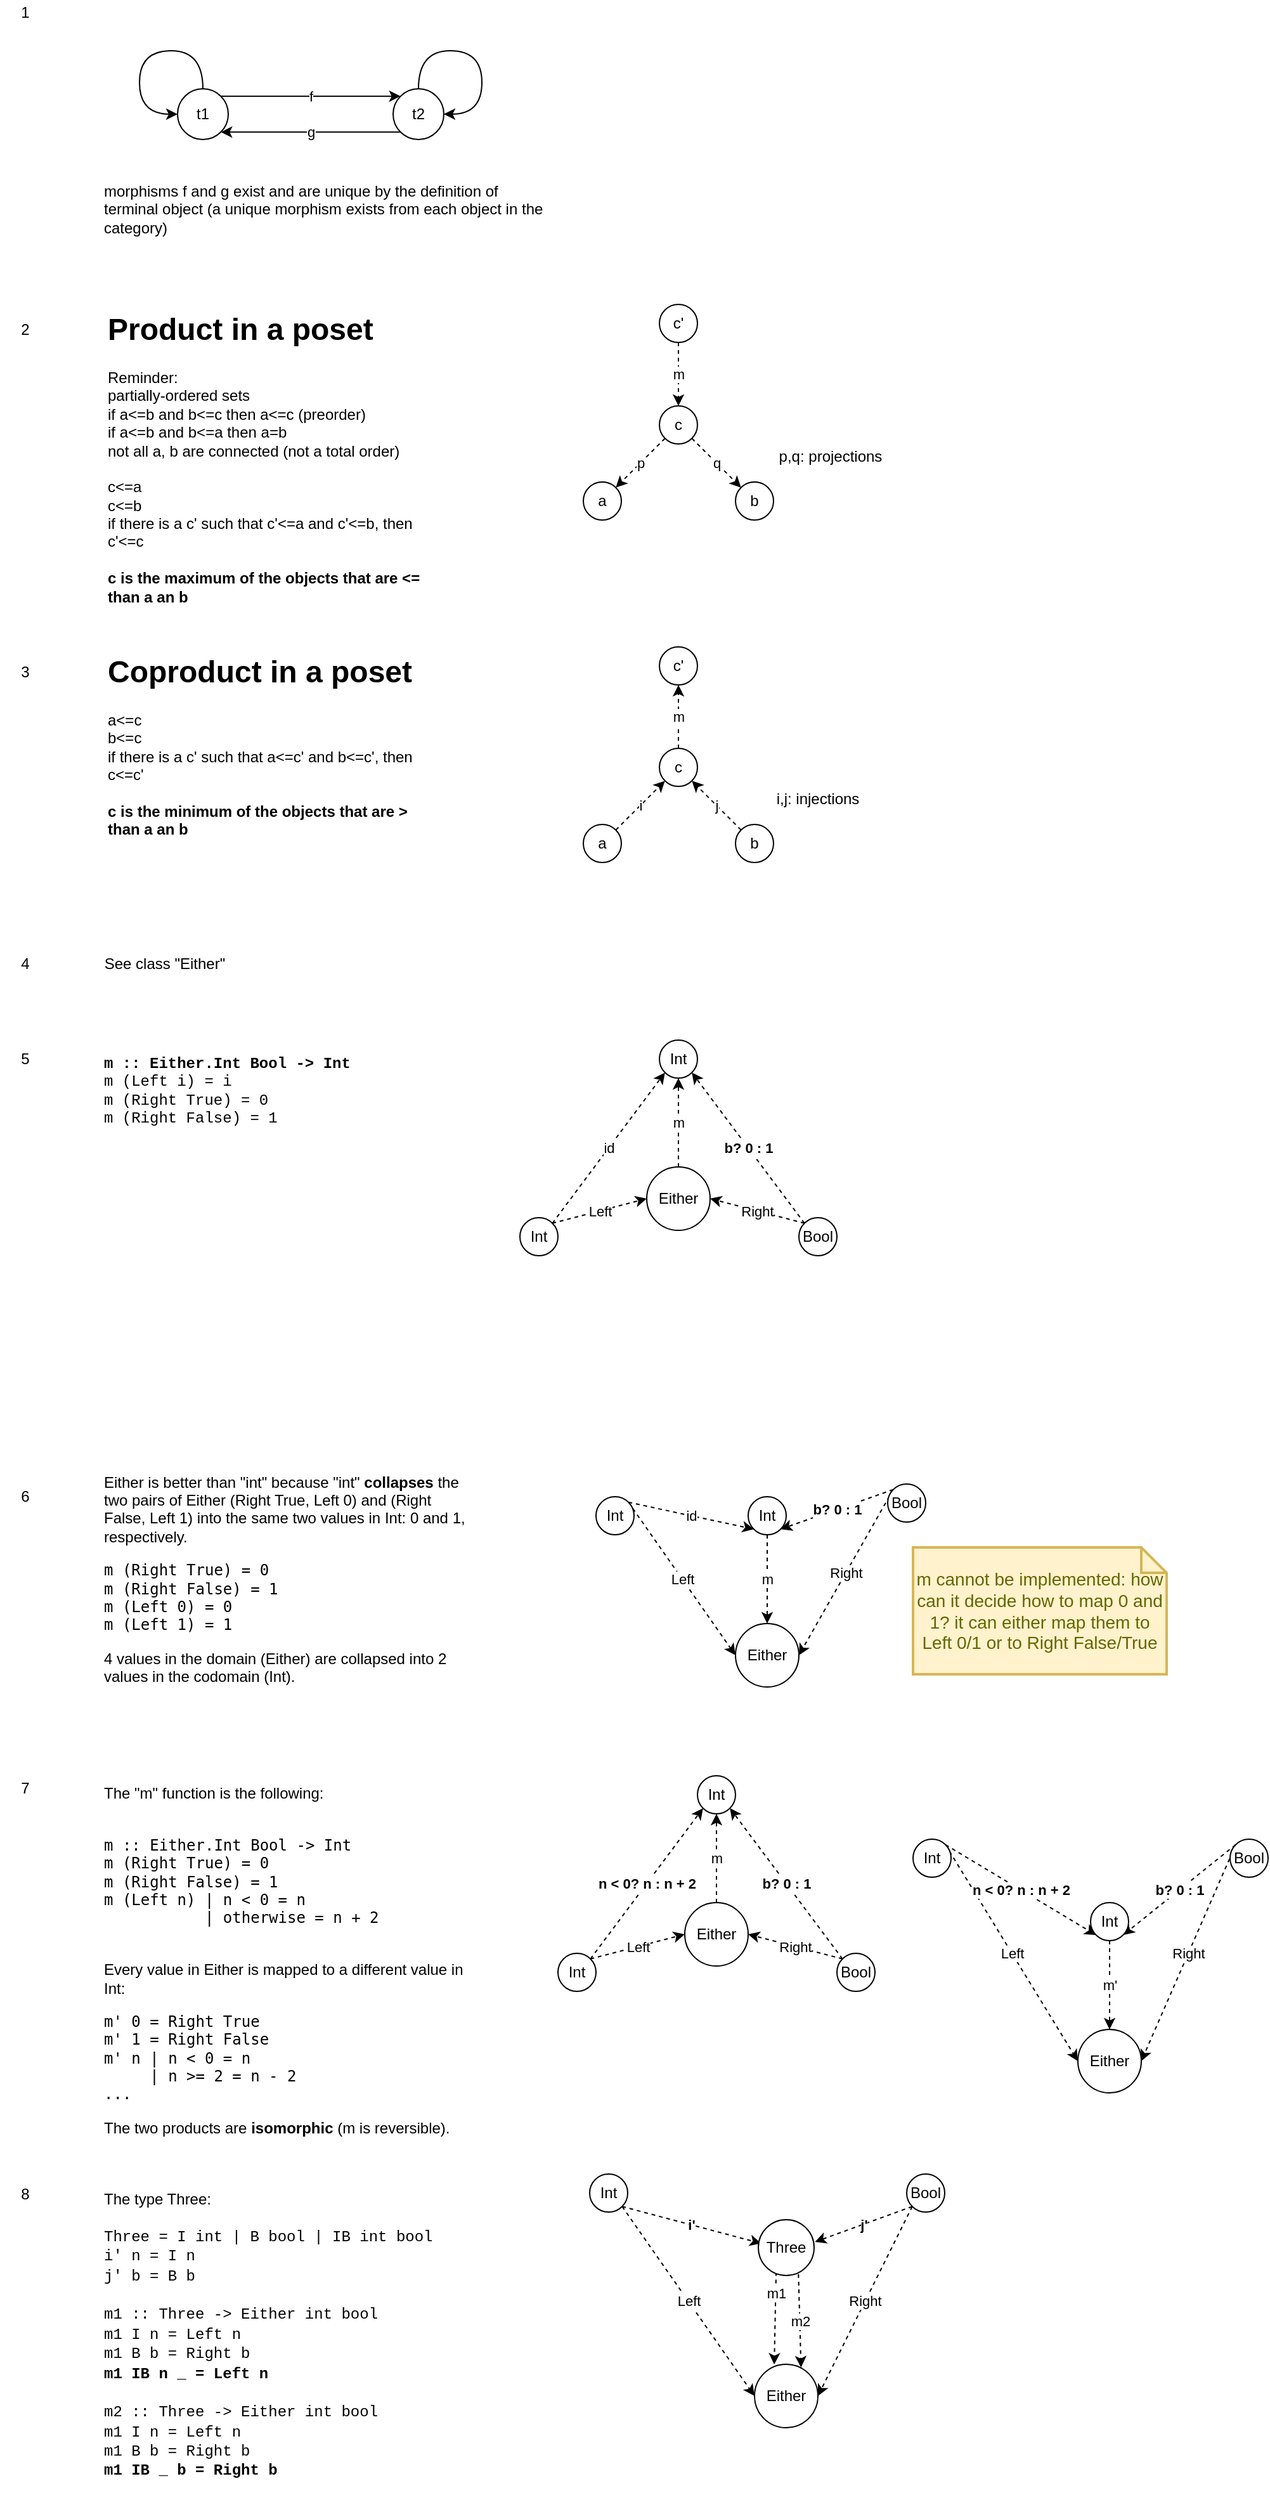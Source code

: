 <mxfile version="22.1.2" type="device">
  <diagram id="q5qS3_bCX6MHZmU_Dn63" name="Page-1">
    <mxGraphModel dx="823" dy="465" grid="1" gridSize="10" guides="1" tooltips="1" connect="1" arrows="1" fold="1" page="1" pageScale="1" pageWidth="827" pageHeight="1169" math="0" shadow="0">
      <root>
        <mxCell id="0" />
        <mxCell id="1" parent="0" />
        <mxCell id="oN7qF1cAjGM7p4Q8CCU1-1" value="1" style="text;html=1;strokeColor=none;fillColor=none;align=center;verticalAlign=middle;whiteSpace=wrap;rounded=0;" parent="1" vertex="1">
          <mxGeometry x="40" y="40" width="40" height="20" as="geometry" />
        </mxCell>
        <mxCell id="oN7qF1cAjGM7p4Q8CCU1-7" value="f" style="edgeStyle=orthogonalEdgeStyle;curved=1;orthogonalLoop=1;jettySize=auto;html=1;exitX=1;exitY=0;exitDx=0;exitDy=0;entryX=0;entryY=0;entryDx=0;entryDy=0;" parent="1" source="oN7qF1cAjGM7p4Q8CCU1-2" target="oN7qF1cAjGM7p4Q8CCU1-5" edge="1">
          <mxGeometry relative="1" as="geometry" />
        </mxCell>
        <mxCell id="oN7qF1cAjGM7p4Q8CCU1-2" value="t1" style="ellipse;whiteSpace=wrap;html=1;aspect=fixed;" parent="1" vertex="1">
          <mxGeometry x="180" y="110" width="40" height="40" as="geometry" />
        </mxCell>
        <mxCell id="oN7qF1cAjGM7p4Q8CCU1-4" style="edgeStyle=orthogonalEdgeStyle;orthogonalLoop=1;jettySize=auto;html=1;exitX=0.5;exitY=0;exitDx=0;exitDy=0;entryX=0;entryY=0.5;entryDx=0;entryDy=0;curved=1;" parent="1" source="oN7qF1cAjGM7p4Q8CCU1-2" target="oN7qF1cAjGM7p4Q8CCU1-2" edge="1">
          <mxGeometry relative="1" as="geometry">
            <Array as="points">
              <mxPoint x="200" y="80" />
              <mxPoint x="150" y="80" />
              <mxPoint x="150" y="130" />
            </Array>
          </mxGeometry>
        </mxCell>
        <mxCell id="oN7qF1cAjGM7p4Q8CCU1-8" value="g" style="edgeStyle=orthogonalEdgeStyle;curved=1;orthogonalLoop=1;jettySize=auto;html=1;exitX=0;exitY=1;exitDx=0;exitDy=0;entryX=1;entryY=1;entryDx=0;entryDy=0;" parent="1" source="oN7qF1cAjGM7p4Q8CCU1-5" target="oN7qF1cAjGM7p4Q8CCU1-2" edge="1">
          <mxGeometry relative="1" as="geometry" />
        </mxCell>
        <mxCell id="oN7qF1cAjGM7p4Q8CCU1-5" value="t2" style="ellipse;whiteSpace=wrap;html=1;aspect=fixed;" parent="1" vertex="1">
          <mxGeometry x="350" y="110" width="40" height="40" as="geometry" />
        </mxCell>
        <mxCell id="oN7qF1cAjGM7p4Q8CCU1-6" style="edgeStyle=orthogonalEdgeStyle;orthogonalLoop=1;jettySize=auto;html=1;exitX=0.5;exitY=0;exitDx=0;exitDy=0;entryX=1;entryY=0.5;entryDx=0;entryDy=0;curved=1;" parent="1" source="oN7qF1cAjGM7p4Q8CCU1-5" target="oN7qF1cAjGM7p4Q8CCU1-5" edge="1">
          <mxGeometry relative="1" as="geometry">
            <Array as="points">
              <mxPoint x="370" y="80" />
              <mxPoint x="420" y="80" />
              <mxPoint x="420" y="130" />
            </Array>
          </mxGeometry>
        </mxCell>
        <mxCell id="oN7qF1cAjGM7p4Q8CCU1-9" value="morphisms f and g exist and are unique by the definition of terminal object (a unique morphism exists from each object in the category)" style="text;html=1;strokeColor=none;fillColor=none;align=left;verticalAlign=middle;whiteSpace=wrap;rounded=0;" parent="1" vertex="1">
          <mxGeometry x="120" y="180" width="350" height="50" as="geometry" />
        </mxCell>
        <mxCell id="oN7qF1cAjGM7p4Q8CCU1-10" value="2" style="text;html=1;strokeColor=none;fillColor=none;align=center;verticalAlign=middle;whiteSpace=wrap;rounded=0;" parent="1" vertex="1">
          <mxGeometry x="40" y="290" width="40" height="20" as="geometry" />
        </mxCell>
        <mxCell id="oN7qF1cAjGM7p4Q8CCU1-11" value="&lt;h1&gt;Product in a poset&lt;/h1&gt;&lt;p&gt;Reminder:&lt;br&gt;partially-ordered sets&lt;br&gt;if a&amp;lt;=b and b&amp;lt;=c then a&amp;lt;=c (preorder)&lt;br&gt;if a&amp;lt;=b and b&amp;lt;=a then a=b&lt;br&gt;not all a, b are connected (not a total order)&lt;br&gt;&lt;br&gt;c&amp;lt;=a&lt;br&gt;c&amp;lt;=b&lt;br&gt;if there is a c&#39; such that c&#39;&amp;lt;=a and c&#39;&amp;lt;=b, then c&#39;&amp;lt;=c&lt;br&gt;&lt;br&gt;&lt;b&gt;c is the maximum of the objects that are &amp;lt;= than a an b&lt;/b&gt;&lt;/p&gt;" style="text;html=1;strokeColor=none;fillColor=none;spacing=5;spacingTop=-20;whiteSpace=wrap;overflow=hidden;rounded=0;align=left;" parent="1" vertex="1">
          <mxGeometry x="120" y="280" width="270" height="240" as="geometry" />
        </mxCell>
        <mxCell id="oN7qF1cAjGM7p4Q8CCU1-19" value="m" style="edgeStyle=none;rounded=0;orthogonalLoop=1;jettySize=auto;html=1;entryX=0.5;entryY=0;entryDx=0;entryDy=0;dashed=1;strokeColor=#000000;exitX=0.5;exitY=1;exitDx=0;exitDy=0;" parent="1" source="oN7qF1cAjGM7p4Q8CCU1-18" target="oN7qF1cAjGM7p4Q8CCU1-12" edge="1">
          <mxGeometry relative="1" as="geometry">
            <mxPoint x="610" y="310" as="sourcePoint" />
          </mxGeometry>
        </mxCell>
        <mxCell id="oN7qF1cAjGM7p4Q8CCU1-12" value="c" style="ellipse;whiteSpace=wrap;html=1;aspect=fixed;align=center;" parent="1" vertex="1">
          <mxGeometry x="560" y="360" width="30" height="30" as="geometry" />
        </mxCell>
        <mxCell id="oN7qF1cAjGM7p4Q8CCU1-16" value="q" style="edgeStyle=none;rounded=0;orthogonalLoop=1;jettySize=auto;html=1;entryX=0;entryY=0;entryDx=0;entryDy=0;strokeColor=#000000;dashed=1;exitX=1;exitY=1;exitDx=0;exitDy=0;" parent="1" source="oN7qF1cAjGM7p4Q8CCU1-12" target="oN7qF1cAjGM7p4Q8CCU1-13" edge="1">
          <mxGeometry relative="1" as="geometry">
            <mxPoint x="640" y="320" as="sourcePoint" />
          </mxGeometry>
        </mxCell>
        <mxCell id="oN7qF1cAjGM7p4Q8CCU1-13" value="b" style="ellipse;whiteSpace=wrap;html=1;aspect=fixed;align=center;" parent="1" vertex="1">
          <mxGeometry x="620" y="420" width="30" height="30" as="geometry" />
        </mxCell>
        <mxCell id="oN7qF1cAjGM7p4Q8CCU1-15" value="p" style="orthogonalLoop=1;jettySize=auto;html=1;entryX=1;entryY=0;entryDx=0;entryDy=0;rounded=0;dashed=1;exitX=0;exitY=1;exitDx=0;exitDy=0;" parent="1" source="oN7qF1cAjGM7p4Q8CCU1-12" target="oN7qF1cAjGM7p4Q8CCU1-14" edge="1">
          <mxGeometry relative="1" as="geometry">
            <mxPoint x="526" y="386" as="sourcePoint" />
          </mxGeometry>
        </mxCell>
        <mxCell id="oN7qF1cAjGM7p4Q8CCU1-14" value="a" style="ellipse;whiteSpace=wrap;html=1;aspect=fixed;align=center;" parent="1" vertex="1">
          <mxGeometry x="500" y="420" width="30" height="30" as="geometry" />
        </mxCell>
        <mxCell id="oN7qF1cAjGM7p4Q8CCU1-17" value="p,q: projections" style="text;html=1;strokeColor=none;fillColor=none;align=center;verticalAlign=middle;whiteSpace=wrap;rounded=0;" parent="1" vertex="1">
          <mxGeometry x="650" y="390" width="90" height="20" as="geometry" />
        </mxCell>
        <mxCell id="oN7qF1cAjGM7p4Q8CCU1-18" value="c&#39;" style="ellipse;whiteSpace=wrap;html=1;aspect=fixed;align=center;" parent="1" vertex="1">
          <mxGeometry x="560" y="280" width="30" height="30" as="geometry" />
        </mxCell>
        <mxCell id="oN7qF1cAjGM7p4Q8CCU1-22" value="3" style="text;html=1;strokeColor=none;fillColor=none;align=center;verticalAlign=middle;whiteSpace=wrap;rounded=0;" parent="1" vertex="1">
          <mxGeometry x="40" y="560" width="40" height="20" as="geometry" />
        </mxCell>
        <mxCell id="oN7qF1cAjGM7p4Q8CCU1-23" value="&lt;h1&gt;Coproduct in a poset&lt;/h1&gt;&lt;p&gt;a&amp;lt;=c&lt;br&gt;b&amp;lt;=c&lt;br&gt;if there is a c&#39; such that a&amp;lt;=c&#39; and b&amp;lt;=c&#39;, then c&amp;lt;=c&#39;&lt;br&gt;&lt;br&gt;&lt;b&gt;c is the minimum of the objects that are &amp;gt; than a an b&lt;/b&gt;&lt;/p&gt;" style="text;html=1;strokeColor=none;fillColor=none;spacing=5;spacingTop=-20;whiteSpace=wrap;overflow=hidden;rounded=0;align=left;" parent="1" vertex="1">
          <mxGeometry x="120" y="550" width="270" height="160" as="geometry" />
        </mxCell>
        <mxCell id="oN7qF1cAjGM7p4Q8CCU1-24" value="m" style="edgeStyle=none;rounded=0;orthogonalLoop=1;jettySize=auto;html=1;exitX=0.5;exitY=0;exitDx=0;exitDy=0;entryX=0.5;entryY=1;entryDx=0;entryDy=0;dashed=1;strokeColor=#000000;" parent="1" source="oN7qF1cAjGM7p4Q8CCU1-25" target="oN7qF1cAjGM7p4Q8CCU1-31" edge="1">
          <mxGeometry relative="1" as="geometry" />
        </mxCell>
        <mxCell id="oN7qF1cAjGM7p4Q8CCU1-25" value="c" style="ellipse;whiteSpace=wrap;html=1;aspect=fixed;align=center;" parent="1" vertex="1">
          <mxGeometry x="560" y="630" width="30" height="30" as="geometry" />
        </mxCell>
        <mxCell id="oN7qF1cAjGM7p4Q8CCU1-26" value="j" style="edgeStyle=none;rounded=0;orthogonalLoop=1;jettySize=auto;html=1;exitX=0;exitY=0;exitDx=0;exitDy=0;entryX=1;entryY=1;entryDx=0;entryDy=0;strokeColor=#000000;dashed=1;" parent="1" source="oN7qF1cAjGM7p4Q8CCU1-27" target="oN7qF1cAjGM7p4Q8CCU1-25" edge="1">
          <mxGeometry relative="1" as="geometry" />
        </mxCell>
        <mxCell id="oN7qF1cAjGM7p4Q8CCU1-27" value="b" style="ellipse;whiteSpace=wrap;html=1;aspect=fixed;align=center;" parent="1" vertex="1">
          <mxGeometry x="620" y="690" width="30" height="30" as="geometry" />
        </mxCell>
        <mxCell id="oN7qF1cAjGM7p4Q8CCU1-28" value="i" style="orthogonalLoop=1;jettySize=auto;html=1;exitX=1;exitY=0;exitDx=0;exitDy=0;entryX=0;entryY=1;entryDx=0;entryDy=0;rounded=0;dashed=1;" parent="1" source="oN7qF1cAjGM7p4Q8CCU1-29" target="oN7qF1cAjGM7p4Q8CCU1-25" edge="1">
          <mxGeometry relative="1" as="geometry" />
        </mxCell>
        <mxCell id="oN7qF1cAjGM7p4Q8CCU1-29" value="a" style="ellipse;whiteSpace=wrap;html=1;aspect=fixed;align=center;" parent="1" vertex="1">
          <mxGeometry x="500" y="690" width="30" height="30" as="geometry" />
        </mxCell>
        <mxCell id="oN7qF1cAjGM7p4Q8CCU1-30" value="i,j: injections" style="text;html=1;strokeColor=none;fillColor=none;align=center;verticalAlign=middle;whiteSpace=wrap;rounded=0;" parent="1" vertex="1">
          <mxGeometry x="650" y="660" width="70" height="20" as="geometry" />
        </mxCell>
        <mxCell id="oN7qF1cAjGM7p4Q8CCU1-31" value="c&#39;" style="ellipse;whiteSpace=wrap;html=1;aspect=fixed;align=center;" parent="1" vertex="1">
          <mxGeometry x="560" y="550" width="30" height="30" as="geometry" />
        </mxCell>
        <mxCell id="oN7qF1cAjGM7p4Q8CCU1-32" value="4" style="text;html=1;strokeColor=none;fillColor=none;align=center;verticalAlign=middle;whiteSpace=wrap;rounded=0;" parent="1" vertex="1">
          <mxGeometry x="40" y="790" width="40" height="20" as="geometry" />
        </mxCell>
        <mxCell id="oN7qF1cAjGM7p4Q8CCU1-33" value="See class &quot;Either&quot;" style="text;html=1;strokeColor=none;fillColor=none;align=center;verticalAlign=middle;whiteSpace=wrap;rounded=0;" parent="1" vertex="1">
          <mxGeometry x="120" y="790" width="100" height="20" as="geometry" />
        </mxCell>
        <mxCell id="oN7qF1cAjGM7p4Q8CCU1-50" value="m" style="edgeStyle=none;rounded=0;orthogonalLoop=1;jettySize=auto;html=1;exitX=0.5;exitY=0;exitDx=0;exitDy=0;entryX=0.5;entryY=1;entryDx=0;entryDy=0;dashed=1;strokeColor=#000000;" parent="1" source="oN7qF1cAjGM7p4Q8CCU1-51" target="oN7qF1cAjGM7p4Q8CCU1-57" edge="1">
          <mxGeometry relative="1" as="geometry" />
        </mxCell>
        <mxCell id="oN7qF1cAjGM7p4Q8CCU1-51" value="Either" style="ellipse;whiteSpace=wrap;html=1;aspect=fixed;align=center;" parent="1" vertex="1">
          <mxGeometry x="550" y="960" width="50" height="50" as="geometry" />
        </mxCell>
        <mxCell id="oN7qF1cAjGM7p4Q8CCU1-52" value="Right" style="edgeStyle=none;rounded=0;orthogonalLoop=1;jettySize=auto;html=1;exitX=0;exitY=0;exitDx=0;exitDy=0;entryX=1;entryY=0.5;entryDx=0;entryDy=0;strokeColor=#000000;dashed=1;" parent="1" source="oN7qF1cAjGM7p4Q8CCU1-53" target="oN7qF1cAjGM7p4Q8CCU1-51" edge="1">
          <mxGeometry relative="1" as="geometry" />
        </mxCell>
        <mxCell id="oN7qF1cAjGM7p4Q8CCU1-59" value="b? 0 : 1" style="edgeStyle=none;rounded=0;orthogonalLoop=1;jettySize=auto;html=1;exitX=0;exitY=0;exitDx=0;exitDy=0;entryX=1;entryY=1;entryDx=0;entryDy=0;dashed=1;strokeColor=#000000;fontStyle=1" parent="1" source="oN7qF1cAjGM7p4Q8CCU1-53" target="oN7qF1cAjGM7p4Q8CCU1-57" edge="1">
          <mxGeometry relative="1" as="geometry" />
        </mxCell>
        <mxCell id="oN7qF1cAjGM7p4Q8CCU1-53" value="Bool" style="ellipse;whiteSpace=wrap;html=1;aspect=fixed;align=center;" parent="1" vertex="1">
          <mxGeometry x="670" y="1000" width="30" height="30" as="geometry" />
        </mxCell>
        <mxCell id="oN7qF1cAjGM7p4Q8CCU1-54" value="Left" style="orthogonalLoop=1;jettySize=auto;html=1;exitX=1;exitY=0;exitDx=0;exitDy=0;entryX=0;entryY=0.5;entryDx=0;entryDy=0;rounded=0;dashed=1;" parent="1" source="oN7qF1cAjGM7p4Q8CCU1-55" target="oN7qF1cAjGM7p4Q8CCU1-51" edge="1">
          <mxGeometry relative="1" as="geometry" />
        </mxCell>
        <mxCell id="oN7qF1cAjGM7p4Q8CCU1-58" value="id" style="edgeStyle=none;rounded=0;orthogonalLoop=1;jettySize=auto;html=1;exitX=1;exitY=0;exitDx=0;exitDy=0;entryX=0;entryY=1;entryDx=0;entryDy=0;dashed=1;strokeColor=#000000;" parent="1" source="oN7qF1cAjGM7p4Q8CCU1-55" target="oN7qF1cAjGM7p4Q8CCU1-57" edge="1">
          <mxGeometry relative="1" as="geometry" />
        </mxCell>
        <mxCell id="oN7qF1cAjGM7p4Q8CCU1-55" value="Int" style="ellipse;whiteSpace=wrap;html=1;aspect=fixed;align=center;" parent="1" vertex="1">
          <mxGeometry x="450" y="1000" width="30" height="30" as="geometry" />
        </mxCell>
        <mxCell id="oN7qF1cAjGM7p4Q8CCU1-57" value="Int" style="ellipse;whiteSpace=wrap;html=1;aspect=fixed;align=center;" parent="1" vertex="1">
          <mxGeometry x="560" y="860" width="30" height="30" as="geometry" />
        </mxCell>
        <mxCell id="oN7qF1cAjGM7p4Q8CCU1-60" value="5" style="text;html=1;strokeColor=none;fillColor=none;align=center;verticalAlign=middle;whiteSpace=wrap;rounded=0;" parent="1" vertex="1">
          <mxGeometry x="40" y="865" width="40" height="20" as="geometry" />
        </mxCell>
        <mxCell id="oN7qF1cAjGM7p4Q8CCU1-61" value="&lt;b&gt;m :: Either.Int Bool -&amp;gt; Int&lt;br&gt;&lt;/b&gt;m (Left i) = i&lt;br&gt;m (Right True) = 0&lt;br&gt;m (Right False) = 1" style="text;html=1;strokeColor=none;fillColor=none;align=left;verticalAlign=top;whiteSpace=wrap;rounded=0;fontFamily=Courier New;" parent="1" vertex="1">
          <mxGeometry x="120" y="865" width="280" height="75" as="geometry" />
        </mxCell>
        <mxCell id="oN7qF1cAjGM7p4Q8CCU1-62" value="6" style="text;html=1;strokeColor=none;fillColor=none;align=center;verticalAlign=middle;whiteSpace=wrap;rounded=0;" parent="1" vertex="1">
          <mxGeometry x="40" y="1210" width="40" height="20" as="geometry" />
        </mxCell>
        <mxCell id="oN7qF1cAjGM7p4Q8CCU1-64" value="Either is better than &quot;int&quot; because &quot;int&quot; &lt;b&gt;collapses&lt;/b&gt; the two pairs of Either (Right True, Left 0) and (Right False, Left 1) into the same two values in Int: 0 and 1, respectively.&lt;br&gt;&lt;pre&gt;m (Right True) = 0&lt;br&gt;m (Right False) = 1&lt;br/&gt;m (Left 0) = 0&lt;br&gt;m (Left 1) = 1&lt;/pre&gt;4 values in the domain (Either) are collapsed into 2 values in the codomain (Int)." style="text;html=1;strokeColor=none;fillColor=none;align=left;verticalAlign=middle;whiteSpace=wrap;rounded=0;" parent="1" vertex="1">
          <mxGeometry x="120" y="1200" width="290" height="170" as="geometry" />
        </mxCell>
        <mxCell id="oN7qF1cAjGM7p4Q8CCU1-65" value="7" style="text;html=1;strokeColor=none;fillColor=none;align=center;verticalAlign=middle;whiteSpace=wrap;rounded=0;" parent="1" vertex="1">
          <mxGeometry x="40" y="1440" width="40" height="20" as="geometry" />
        </mxCell>
        <mxCell id="oN7qF1cAjGM7p4Q8CCU1-66" value="The &quot;m&quot; function is the following:&lt;br&gt;&lt;br&gt;&lt;pre&gt;m :: Either.Int Bool -&amp;gt; Int&lt;br&gt;m (Right True) = 0&lt;br&gt;m (Right False) = 1&lt;br&gt;m (Left n) | n &amp;lt; 0 = n&lt;br&gt;           | otherwise = n + 2&lt;/pre&gt;&lt;div&gt;&lt;br&gt;&lt;/div&gt;Every value in Either is mapped to a different value in Int:&lt;br&gt;&lt;pre&gt;m&#39; 0 = Right True&lt;br&gt;m&#39; 1 = Right False&lt;br&gt;m&#39; n | n &amp;lt; 0 = n&lt;br/&gt;     | n &amp;gt;= 2 = n - 2&lt;br&gt;...&lt;/pre&gt;The two products are &lt;b&gt;isomorphic&lt;/b&gt; (m is reversible)." style="text;html=1;strokeColor=none;fillColor=none;align=left;verticalAlign=top;whiteSpace=wrap;rounded=0;" parent="1" vertex="1">
          <mxGeometry x="120" y="1440" width="290" height="300" as="geometry" />
        </mxCell>
        <mxCell id="oN7qF1cAjGM7p4Q8CCU1-67" value="m" style="edgeStyle=none;rounded=0;orthogonalLoop=1;jettySize=auto;html=1;exitX=0.5;exitY=0;exitDx=0;exitDy=0;entryX=0.5;entryY=1;entryDx=0;entryDy=0;dashed=1;strokeColor=#000000;" parent="1" source="oN7qF1cAjGM7p4Q8CCU1-68" target="oN7qF1cAjGM7p4Q8CCU1-75" edge="1">
          <mxGeometry relative="1" as="geometry" />
        </mxCell>
        <mxCell id="oN7qF1cAjGM7p4Q8CCU1-68" value="Either" style="ellipse;whiteSpace=wrap;html=1;aspect=fixed;align=center;" parent="1" vertex="1">
          <mxGeometry x="580" y="1540" width="50" height="50" as="geometry" />
        </mxCell>
        <mxCell id="oN7qF1cAjGM7p4Q8CCU1-69" value="Right" style="edgeStyle=none;rounded=0;orthogonalLoop=1;jettySize=auto;html=1;exitX=0;exitY=0;exitDx=0;exitDy=0;entryX=1;entryY=0.5;entryDx=0;entryDy=0;strokeColor=#000000;dashed=1;" parent="1" source="oN7qF1cAjGM7p4Q8CCU1-71" target="oN7qF1cAjGM7p4Q8CCU1-68" edge="1">
          <mxGeometry relative="1" as="geometry" />
        </mxCell>
        <mxCell id="oN7qF1cAjGM7p4Q8CCU1-70" value="b? 0 : 1" style="edgeStyle=none;rounded=0;orthogonalLoop=1;jettySize=auto;html=1;exitX=0;exitY=0;exitDx=0;exitDy=0;entryX=1;entryY=1;entryDx=0;entryDy=0;dashed=1;strokeColor=#000000;fontStyle=1" parent="1" source="oN7qF1cAjGM7p4Q8CCU1-71" target="oN7qF1cAjGM7p4Q8CCU1-75" edge="1">
          <mxGeometry relative="1" as="geometry" />
        </mxCell>
        <mxCell id="oN7qF1cAjGM7p4Q8CCU1-71" value="Bool" style="ellipse;whiteSpace=wrap;html=1;aspect=fixed;align=center;" parent="1" vertex="1">
          <mxGeometry x="700" y="1580" width="30" height="30" as="geometry" />
        </mxCell>
        <mxCell id="oN7qF1cAjGM7p4Q8CCU1-72" value="Left" style="orthogonalLoop=1;jettySize=auto;html=1;exitX=1;exitY=0;exitDx=0;exitDy=0;entryX=0;entryY=0.5;entryDx=0;entryDy=0;rounded=0;dashed=1;" parent="1" source="oN7qF1cAjGM7p4Q8CCU1-74" target="oN7qF1cAjGM7p4Q8CCU1-68" edge="1">
          <mxGeometry relative="1" as="geometry" />
        </mxCell>
        <mxCell id="oN7qF1cAjGM7p4Q8CCU1-73" value="n &amp;lt; 0? n : n + 2" style="edgeStyle=none;rounded=0;orthogonalLoop=1;jettySize=auto;html=1;exitX=1;exitY=0;exitDx=0;exitDy=0;entryX=0;entryY=1;entryDx=0;entryDy=0;dashed=1;strokeColor=#000000;fontStyle=1" parent="1" source="oN7qF1cAjGM7p4Q8CCU1-74" target="oN7qF1cAjGM7p4Q8CCU1-75" edge="1">
          <mxGeometry relative="1" as="geometry" />
        </mxCell>
        <mxCell id="oN7qF1cAjGM7p4Q8CCU1-74" value="Int" style="ellipse;whiteSpace=wrap;html=1;aspect=fixed;align=center;" parent="1" vertex="1">
          <mxGeometry x="480" y="1580" width="30" height="30" as="geometry" />
        </mxCell>
        <mxCell id="oN7qF1cAjGM7p4Q8CCU1-75" value="Int" style="ellipse;whiteSpace=wrap;html=1;aspect=fixed;align=center;" parent="1" vertex="1">
          <mxGeometry x="590" y="1440" width="30" height="30" as="geometry" />
        </mxCell>
        <mxCell id="oN7qF1cAjGM7p4Q8CCU1-76" value="8" style="text;html=1;strokeColor=none;fillColor=none;align=center;verticalAlign=middle;whiteSpace=wrap;rounded=0;" parent="1" vertex="1">
          <mxGeometry x="40" y="1760" width="40" height="20" as="geometry" />
        </mxCell>
        <mxCell id="oN7qF1cAjGM7p4Q8CCU1-77" value="The type Three:&lt;br&gt;&lt;br&gt;&lt;font face=&quot;Courier New&quot;&gt;Three = I int | B bool | IB int bool&lt;br&gt;i&#39; n = I n&lt;br&gt;j&#39; b = B b&lt;br&gt;&lt;br&gt;m1 :: Three -&amp;gt; Either int bool&lt;br&gt;m1 I n = Left n&lt;br&gt;m1 B b = Right b&lt;br&gt;&lt;b&gt;m1 IB n _ = Left n&lt;br&gt;&lt;/b&gt;&lt;br&gt;m2 :: Three -&amp;gt; Either int bool&lt;/font&gt;&lt;br style=&quot;border-color: var(--border-color); font-family: &amp;quot;Courier New&amp;quot;;&quot;&gt;&lt;span style=&quot;font-family: &amp;quot;Courier New&amp;quot;;&quot;&gt;m1 I n = Left n&lt;/span&gt;&lt;br style=&quot;border-color: var(--border-color); font-family: &amp;quot;Courier New&amp;quot;;&quot;&gt;&lt;span style=&quot;font-family: &amp;quot;Courier New&amp;quot;;&quot;&gt;m1 B b = Right b&lt;/span&gt;&lt;br style=&quot;border-color: var(--border-color); font-family: &amp;quot;Courier New&amp;quot;;&quot;&gt;&lt;span style=&quot;font-family: &amp;quot;Courier New&amp;quot;;&quot;&gt;&lt;b&gt;m1 IB _ b = Right b&lt;/b&gt;&lt;/span&gt;&lt;font face=&quot;Courier New&quot;&gt;&lt;br&gt;&lt;/font&gt;" style="text;html=1;strokeColor=none;fillColor=none;align=left;verticalAlign=top;whiteSpace=wrap;rounded=0;fontFamily=Helvetica;" parent="1" vertex="1">
          <mxGeometry x="120" y="1760" width="370" height="250" as="geometry" />
        </mxCell>
        <mxCell id="w9W-mF5E2SIJWItQFM7z-1" value="m" style="edgeStyle=none;rounded=0;orthogonalLoop=1;jettySize=auto;html=1;entryX=0.5;entryY=0;entryDx=0;entryDy=0;dashed=1;strokeColor=#000000;exitX=0.5;exitY=1;exitDx=0;exitDy=0;" edge="1" parent="1" source="w9W-mF5E2SIJWItQFM7z-9" target="w9W-mF5E2SIJWItQFM7z-2">
          <mxGeometry relative="1" as="geometry">
            <mxPoint x="690" y="1250" as="sourcePoint" />
            <mxPoint as="offset" />
          </mxGeometry>
        </mxCell>
        <mxCell id="w9W-mF5E2SIJWItQFM7z-2" value="Either" style="ellipse;whiteSpace=wrap;html=1;aspect=fixed;align=center;" vertex="1" parent="1">
          <mxGeometry x="620" y="1320" width="50" height="50" as="geometry" />
        </mxCell>
        <mxCell id="w9W-mF5E2SIJWItQFM7z-3" value="Right" style="edgeStyle=none;rounded=0;orthogonalLoop=1;jettySize=auto;html=1;exitX=0;exitY=0;exitDx=0;exitDy=0;entryX=1;entryY=0.5;entryDx=0;entryDy=0;strokeColor=#000000;dashed=1;" edge="1" parent="1" source="w9W-mF5E2SIJWItQFM7z-5" target="w9W-mF5E2SIJWItQFM7z-2">
          <mxGeometry relative="1" as="geometry" />
        </mxCell>
        <mxCell id="w9W-mF5E2SIJWItQFM7z-4" value="b? 0 : 1" style="edgeStyle=none;rounded=0;orthogonalLoop=1;jettySize=auto;html=1;exitX=0;exitY=0;exitDx=0;exitDy=0;entryX=1;entryY=1;entryDx=0;entryDy=0;dashed=1;strokeColor=#000000;fontStyle=1" edge="1" parent="1" source="w9W-mF5E2SIJWItQFM7z-5" target="w9W-mF5E2SIJWItQFM7z-9">
          <mxGeometry relative="1" as="geometry" />
        </mxCell>
        <mxCell id="w9W-mF5E2SIJWItQFM7z-5" value="Bool" style="ellipse;whiteSpace=wrap;html=1;aspect=fixed;align=center;" vertex="1" parent="1">
          <mxGeometry x="740" y="1210" width="30" height="30" as="geometry" />
        </mxCell>
        <mxCell id="w9W-mF5E2SIJWItQFM7z-6" value="Left" style="orthogonalLoop=1;jettySize=auto;html=1;exitX=1;exitY=0;exitDx=0;exitDy=0;entryX=0;entryY=0.5;entryDx=0;entryDy=0;rounded=0;dashed=1;" edge="1" parent="1" source="w9W-mF5E2SIJWItQFM7z-8" target="w9W-mF5E2SIJWItQFM7z-2">
          <mxGeometry relative="1" as="geometry" />
        </mxCell>
        <mxCell id="w9W-mF5E2SIJWItQFM7z-7" value="id" style="edgeStyle=none;rounded=0;orthogonalLoop=1;jettySize=auto;html=1;exitX=1;exitY=0;exitDx=0;exitDy=0;entryX=0;entryY=1;entryDx=0;entryDy=0;dashed=1;strokeColor=#000000;" edge="1" parent="1" source="w9W-mF5E2SIJWItQFM7z-8" target="w9W-mF5E2SIJWItQFM7z-9">
          <mxGeometry relative="1" as="geometry" />
        </mxCell>
        <mxCell id="w9W-mF5E2SIJWItQFM7z-8" value="Int" style="ellipse;whiteSpace=wrap;html=1;aspect=fixed;align=center;" vertex="1" parent="1">
          <mxGeometry x="510" y="1220" width="30" height="30" as="geometry" />
        </mxCell>
        <mxCell id="w9W-mF5E2SIJWItQFM7z-9" value="Int" style="ellipse;whiteSpace=wrap;html=1;aspect=fixed;align=center;" vertex="1" parent="1">
          <mxGeometry x="630" y="1220" width="30" height="30" as="geometry" />
        </mxCell>
        <mxCell id="w9W-mF5E2SIJWItQFM7z-10" value="m cannot be implemented: how can it decide how to map 0 and 1? it can either map them to Left 0/1 or to Right False/True" style="shape=note;strokeWidth=2;fontSize=14;size=20;whiteSpace=wrap;html=1;fillColor=#fff2cc;strokeColor=#d6b656;fontColor=#666600;" vertex="1" parent="1">
          <mxGeometry x="760" y="1260" width="200" height="100" as="geometry" />
        </mxCell>
        <mxCell id="w9W-mF5E2SIJWItQFM7z-11" value="m&#39;" style="edgeStyle=none;rounded=0;orthogonalLoop=1;jettySize=auto;html=1;exitX=0.5;exitY=1;exitDx=0;exitDy=0;dashed=1;strokeColor=#000000;entryX=0.5;entryY=0;entryDx=0;entryDy=0;" edge="1" parent="1" source="w9W-mF5E2SIJWItQFM7z-19" target="w9W-mF5E2SIJWItQFM7z-12">
          <mxGeometry relative="1" as="geometry">
            <mxPoint x="1030" y="1640" as="targetPoint" />
          </mxGeometry>
        </mxCell>
        <mxCell id="w9W-mF5E2SIJWItQFM7z-12" value="Either" style="ellipse;whiteSpace=wrap;html=1;aspect=fixed;align=center;" vertex="1" parent="1">
          <mxGeometry x="890" y="1640" width="50" height="50" as="geometry" />
        </mxCell>
        <mxCell id="w9W-mF5E2SIJWItQFM7z-13" value="Right" style="edgeStyle=none;rounded=0;orthogonalLoop=1;jettySize=auto;html=1;exitX=0;exitY=0;exitDx=0;exitDy=0;entryX=1;entryY=0.5;entryDx=0;entryDy=0;strokeColor=#000000;dashed=1;" edge="1" parent="1" source="w9W-mF5E2SIJWItQFM7z-15" target="w9W-mF5E2SIJWItQFM7z-12">
          <mxGeometry relative="1" as="geometry" />
        </mxCell>
        <mxCell id="w9W-mF5E2SIJWItQFM7z-14" value="b? 0 : 1" style="edgeStyle=none;rounded=0;orthogonalLoop=1;jettySize=auto;html=1;exitX=0;exitY=0;exitDx=0;exitDy=0;entryX=1;entryY=1;entryDx=0;entryDy=0;dashed=1;strokeColor=#000000;fontStyle=1" edge="1" parent="1" source="w9W-mF5E2SIJWItQFM7z-15" target="w9W-mF5E2SIJWItQFM7z-19">
          <mxGeometry relative="1" as="geometry" />
        </mxCell>
        <mxCell id="w9W-mF5E2SIJWItQFM7z-15" value="Bool" style="ellipse;whiteSpace=wrap;html=1;aspect=fixed;align=center;" vertex="1" parent="1">
          <mxGeometry x="1010" y="1490" width="30" height="30" as="geometry" />
        </mxCell>
        <mxCell id="w9W-mF5E2SIJWItQFM7z-16" value="Left" style="orthogonalLoop=1;jettySize=auto;html=1;exitX=1;exitY=0;exitDx=0;exitDy=0;entryX=0;entryY=0.5;entryDx=0;entryDy=0;rounded=0;dashed=1;" edge="1" parent="1" source="w9W-mF5E2SIJWItQFM7z-18" target="w9W-mF5E2SIJWItQFM7z-12">
          <mxGeometry relative="1" as="geometry" />
        </mxCell>
        <mxCell id="w9W-mF5E2SIJWItQFM7z-17" value="n &amp;lt; 0? n : n + 2" style="edgeStyle=none;rounded=0;orthogonalLoop=1;jettySize=auto;html=1;exitX=1;exitY=0;exitDx=0;exitDy=0;entryX=0;entryY=1;entryDx=0;entryDy=0;dashed=1;strokeColor=#000000;fontStyle=1" edge="1" parent="1" source="w9W-mF5E2SIJWItQFM7z-18" target="w9W-mF5E2SIJWItQFM7z-19">
          <mxGeometry relative="1" as="geometry" />
        </mxCell>
        <mxCell id="w9W-mF5E2SIJWItQFM7z-18" value="Int" style="ellipse;whiteSpace=wrap;html=1;aspect=fixed;align=center;" vertex="1" parent="1">
          <mxGeometry x="760" y="1490" width="30" height="30" as="geometry" />
        </mxCell>
        <mxCell id="w9W-mF5E2SIJWItQFM7z-19" value="Int" style="ellipse;whiteSpace=wrap;html=1;aspect=fixed;align=center;" vertex="1" parent="1">
          <mxGeometry x="900" y="1540" width="30" height="30" as="geometry" />
        </mxCell>
        <mxCell id="w9W-mF5E2SIJWItQFM7z-29" value="m1" style="edgeStyle=none;rounded=0;orthogonalLoop=1;jettySize=auto;html=1;exitX=0.319;exitY=0.938;exitDx=0;exitDy=0;dashed=1;strokeColor=#000000;exitPerimeter=0;entryX=0.311;entryY=0.003;entryDx=0;entryDy=0;entryPerimeter=0;" edge="1" parent="1" source="w9W-mF5E2SIJWItQFM7z-37" target="w9W-mF5E2SIJWItQFM7z-30">
          <mxGeometry x="-0.541" relative="1" as="geometry">
            <mxPoint x="655" y="1910" as="targetPoint" />
            <mxPoint as="offset" />
          </mxGeometry>
        </mxCell>
        <mxCell id="w9W-mF5E2SIJWItQFM7z-30" value="Either" style="ellipse;whiteSpace=wrap;html=1;aspect=fixed;align=center;" vertex="1" parent="1">
          <mxGeometry x="635" y="1904" width="50" height="50" as="geometry" />
        </mxCell>
        <mxCell id="w9W-mF5E2SIJWItQFM7z-31" value="Right" style="edgeStyle=none;rounded=0;orthogonalLoop=1;jettySize=auto;html=1;exitX=0;exitY=1;exitDx=0;exitDy=0;entryX=1;entryY=0.5;entryDx=0;entryDy=0;strokeColor=#000000;dashed=1;" edge="1" parent="1" source="w9W-mF5E2SIJWItQFM7z-33" target="w9W-mF5E2SIJWItQFM7z-30">
          <mxGeometry relative="1" as="geometry" />
        </mxCell>
        <mxCell id="w9W-mF5E2SIJWItQFM7z-32" value="j&#39;" style="edgeStyle=none;rounded=0;orthogonalLoop=1;jettySize=auto;html=1;exitX=0;exitY=1;exitDx=0;exitDy=0;entryX=1.013;entryY=0.399;entryDx=0;entryDy=0;dashed=1;strokeColor=#000000;fontStyle=1;entryPerimeter=0;" edge="1" parent="1" source="w9W-mF5E2SIJWItQFM7z-33" target="w9W-mF5E2SIJWItQFM7z-37">
          <mxGeometry relative="1" as="geometry" />
        </mxCell>
        <mxCell id="w9W-mF5E2SIJWItQFM7z-33" value="Bool" style="ellipse;whiteSpace=wrap;html=1;aspect=fixed;align=center;" vertex="1" parent="1">
          <mxGeometry x="755" y="1754" width="30" height="30" as="geometry" />
        </mxCell>
        <mxCell id="w9W-mF5E2SIJWItQFM7z-34" value="Left" style="orthogonalLoop=1;jettySize=auto;html=1;exitX=1;exitY=1;exitDx=0;exitDy=0;entryX=0;entryY=0.5;entryDx=0;entryDy=0;rounded=0;dashed=1;" edge="1" parent="1" source="w9W-mF5E2SIJWItQFM7z-36" target="w9W-mF5E2SIJWItQFM7z-30">
          <mxGeometry relative="1" as="geometry" />
        </mxCell>
        <mxCell id="w9W-mF5E2SIJWItQFM7z-35" value="i&#39;" style="edgeStyle=none;rounded=0;orthogonalLoop=1;jettySize=auto;html=1;exitX=1;exitY=1;exitDx=0;exitDy=0;entryX=0.052;entryY=0.425;entryDx=0;entryDy=0;dashed=1;strokeColor=#000000;fontStyle=1;entryPerimeter=0;" edge="1" parent="1" source="w9W-mF5E2SIJWItQFM7z-36" target="w9W-mF5E2SIJWItQFM7z-37">
          <mxGeometry relative="1" as="geometry" />
        </mxCell>
        <mxCell id="w9W-mF5E2SIJWItQFM7z-36" value="Int" style="ellipse;whiteSpace=wrap;html=1;aspect=fixed;align=center;" vertex="1" parent="1">
          <mxGeometry x="505" y="1754" width="30" height="30" as="geometry" />
        </mxCell>
        <mxCell id="w9W-mF5E2SIJWItQFM7z-37" value="Three" style="ellipse;whiteSpace=wrap;html=1;aspect=fixed;align=center;" vertex="1" parent="1">
          <mxGeometry x="638" y="1790" width="44" height="44" as="geometry" />
        </mxCell>
        <mxCell id="w9W-mF5E2SIJWItQFM7z-38" value="m2" style="edgeStyle=none;rounded=0;orthogonalLoop=1;jettySize=auto;html=1;dashed=1;strokeColor=#000000;entryX=0.734;entryY=0.049;entryDx=0;entryDy=0;exitX=0.719;exitY=0.976;exitDx=0;exitDy=0;exitPerimeter=0;entryPerimeter=0;" edge="1" parent="1" source="w9W-mF5E2SIJWItQFM7z-37" target="w9W-mF5E2SIJWItQFM7z-30">
          <mxGeometry relative="1" as="geometry">
            <mxPoint x="670" y="1914" as="targetPoint" />
            <mxPoint x="680" y="1850" as="sourcePoint" />
          </mxGeometry>
        </mxCell>
      </root>
    </mxGraphModel>
  </diagram>
</mxfile>

